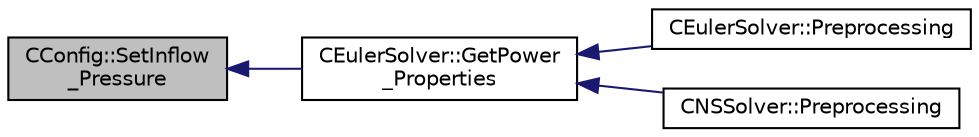 digraph "CConfig::SetInflow_Pressure"
{
  edge [fontname="Helvetica",fontsize="10",labelfontname="Helvetica",labelfontsize="10"];
  node [fontname="Helvetica",fontsize="10",shape=record];
  rankdir="LR";
  Node14685 [label="CConfig::SetInflow\l_Pressure",height=0.2,width=0.4,color="black", fillcolor="grey75", style="filled", fontcolor="black"];
  Node14685 -> Node14686 [dir="back",color="midnightblue",fontsize="10",style="solid",fontname="Helvetica"];
  Node14686 [label="CEulerSolver::GetPower\l_Properties",height=0.2,width=0.4,color="black", fillcolor="white", style="filled",URL="$class_c_euler_solver.html#ad8b538a82e5a7a7e3903ec29954b1d07",tooltip="Compute the Fan face Mach number. "];
  Node14686 -> Node14687 [dir="back",color="midnightblue",fontsize="10",style="solid",fontname="Helvetica"];
  Node14687 [label="CEulerSolver::Preprocessing",height=0.2,width=0.4,color="black", fillcolor="white", style="filled",URL="$class_c_euler_solver.html#a8b89e1bfce33284c2d8f5f00f82f3f3f",tooltip="Compute primitive variables and their gradients. "];
  Node14686 -> Node14688 [dir="back",color="midnightblue",fontsize="10",style="solid",fontname="Helvetica"];
  Node14688 [label="CNSSolver::Preprocessing",height=0.2,width=0.4,color="black", fillcolor="white", style="filled",URL="$class_c_n_s_solver.html#a028c83d18cf8520dff2f9628d8a04e4b",tooltip="Restart residual and compute gradients. "];
}
